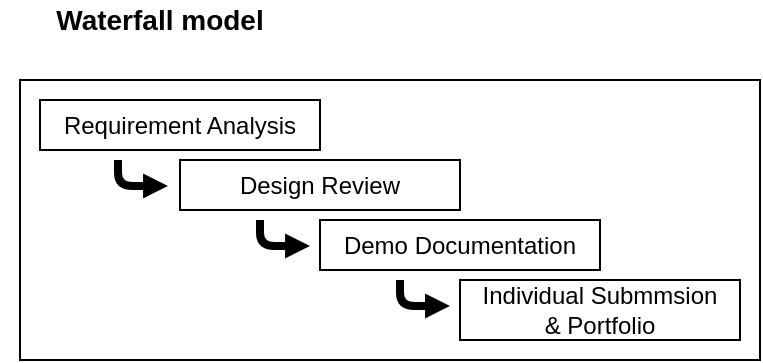 <mxfile version="14.1.8" type="device"><diagram id="2ni0GaSvATE369TNN9ae" name="Page-1"><mxGraphModel dx="922" dy="739" grid="1" gridSize="10" guides="1" tooltips="1" connect="1" arrows="1" fold="1" page="1" pageScale="1" pageWidth="827" pageHeight="1169" math="0" shadow="0"><root><mxCell id="0"/><mxCell id="1" parent="0"/><mxCell id="1OE6_eY0dkg0SgZKpf4G-11" value="" style="rounded=0;whiteSpace=wrap;html=1;" parent="1" vertex="1"><mxGeometry x="90" y="150" width="370" height="140" as="geometry"/></mxCell><mxCell id="1OE6_eY0dkg0SgZKpf4G-1" value="Requirement Analysis" style="rounded=0;whiteSpace=wrap;html=1;" parent="1" vertex="1"><mxGeometry x="100" y="160" width="140" height="25" as="geometry"/></mxCell><mxCell id="1OE6_eY0dkg0SgZKpf4G-2" value="Design Review" style="rounded=0;whiteSpace=wrap;html=1;" parent="1" vertex="1"><mxGeometry x="170" y="190" width="140" height="25" as="geometry"/></mxCell><mxCell id="1OE6_eY0dkg0SgZKpf4G-3" value="Demo Documentation" style="rounded=0;whiteSpace=wrap;html=1;" parent="1" vertex="1"><mxGeometry x="240" y="220" width="140" height="25" as="geometry"/></mxCell><mxCell id="1OE6_eY0dkg0SgZKpf4G-4" value="Individual Submmsion &lt;br&gt;&amp;amp; Portfolio" style="rounded=0;whiteSpace=wrap;html=1;" parent="1" vertex="1"><mxGeometry x="310" y="250" width="140" height="30" as="geometry"/></mxCell><mxCell id="1OE6_eY0dkg0SgZKpf4G-7" value="" style="endArrow=block;html=1;strokeWidth=4;endFill=1;endSize=2;startSize=4;jumpSize=4;rounded=1;" parent="1" edge="1"><mxGeometry width="50" height="50" relative="1" as="geometry"><mxPoint x="139" y="190" as="sourcePoint"/><mxPoint x="164" y="203" as="targetPoint"/><Array as="points"><mxPoint x="139" y="203"/></Array></mxGeometry></mxCell><mxCell id="1OE6_eY0dkg0SgZKpf4G-8" value="" style="endArrow=block;html=1;strokeWidth=4;endFill=1;endSize=2;startSize=4;jumpSize=4;rounded=1;" parent="1" edge="1"><mxGeometry width="50" height="50" relative="1" as="geometry"><mxPoint x="210" y="220" as="sourcePoint"/><mxPoint x="235" y="233" as="targetPoint"/><Array as="points"><mxPoint x="210" y="233"/></Array></mxGeometry></mxCell><mxCell id="1OE6_eY0dkg0SgZKpf4G-9" value="" style="endArrow=block;html=1;strokeWidth=4;endFill=1;endSize=2;startSize=4;jumpSize=4;rounded=1;" parent="1" edge="1"><mxGeometry width="50" height="50" relative="1" as="geometry"><mxPoint x="280" y="250" as="sourcePoint"/><mxPoint x="305" y="263" as="targetPoint"/><Array as="points"><mxPoint x="280" y="263"/></Array></mxGeometry></mxCell><mxCell id="1OE6_eY0dkg0SgZKpf4G-12" value="&lt;font style=&quot;font-size: 14px&quot;&gt;&lt;b&gt;Waterfall model&lt;/b&gt;&lt;/font&gt;" style="text;html=1;strokeColor=none;fillColor=none;align=center;verticalAlign=middle;whiteSpace=wrap;rounded=0;" parent="1" vertex="1"><mxGeometry x="80" y="110" width="160" height="20" as="geometry"/></mxCell></root></mxGraphModel></diagram></mxfile>